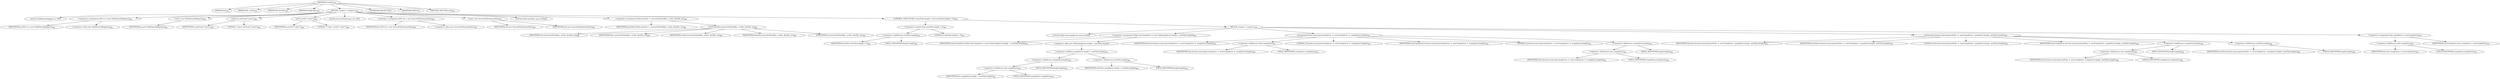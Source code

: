 digraph "scanDir" {  
"898" [label = <(METHOD,scanDir)<SUB>483</SUB>> ]
"42" [label = <(PARAM,this)<SUB>483</SUB>> ]
"899" [label = <(PARAM,File srcDir)<SUB>483</SUB>> ]
"900" [label = <(PARAM,File destDir)<SUB>483</SUB>> ]
"901" [label = <(PARAM,String[] files)<SUB>483</SUB>> ]
"902" [label = <(BLOCK,&lt;empty&gt;,&lt;empty&gt;)<SUB>483</SUB>> ]
"40" [label = <(LOCAL,GlobPatternMapper m: ANY)> ]
"903" [label = <(&lt;operator&gt;.assignment,ANY m = new GlobPatternMapper())<SUB>484</SUB>> ]
"904" [label = <(IDENTIFIER,m,ANY m = new GlobPatternMapper())<SUB>484</SUB>> ]
"905" [label = <(&lt;operator&gt;.alloc,new GlobPatternMapper())<SUB>484</SUB>> ]
"906" [label = <(&lt;init&gt;,new GlobPatternMapper())<SUB>484</SUB>> ]
"39" [label = <(IDENTIFIER,m,new GlobPatternMapper())<SUB>484</SUB>> ]
"907" [label = <(setFrom,setFrom(&quot;*.java&quot;))<SUB>485</SUB>> ]
"908" [label = <(IDENTIFIER,m,setFrom(&quot;*.java&quot;))<SUB>485</SUB>> ]
"909" [label = <(LITERAL,&quot;*.java&quot;,setFrom(&quot;*.java&quot;))<SUB>485</SUB>> ]
"910" [label = <(setTo,setTo(&quot;*.class&quot;))<SUB>486</SUB>> ]
"911" [label = <(IDENTIFIER,m,setTo(&quot;*.class&quot;))<SUB>486</SUB>> ]
"912" [label = <(LITERAL,&quot;*.class&quot;,setTo(&quot;*.class&quot;))<SUB>486</SUB>> ]
"44" [label = <(LOCAL,SourceFileScanner sfs: ANY)> ]
"913" [label = <(&lt;operator&gt;.assignment,ANY sfs = new SourceFileScanner(this))<SUB>487</SUB>> ]
"914" [label = <(IDENTIFIER,sfs,ANY sfs = new SourceFileScanner(this))<SUB>487</SUB>> ]
"915" [label = <(&lt;operator&gt;.alloc,new SourceFileScanner(this))<SUB>487</SUB>> ]
"916" [label = <(&lt;init&gt;,new SourceFileScanner(this))<SUB>487</SUB>> ]
"43" [label = <(IDENTIFIER,sfs,new SourceFileScanner(this))<SUB>487</SUB>> ]
"41" [label = <(IDENTIFIER,this,new SourceFileScanner(this))<SUB>487</SUB>> ]
"917" [label = <(LOCAL,File[] newFiles: java.io.File[])> ]
"918" [label = <(&lt;operator&gt;.assignment,File[] newFiles = restrictAsFiles(files, srcDir, destDir, m))<SUB>488</SUB>> ]
"919" [label = <(IDENTIFIER,newFiles,File[] newFiles = restrictAsFiles(files, srcDir, destDir, m))<SUB>488</SUB>> ]
"920" [label = <(restrictAsFiles,restrictAsFiles(files, srcDir, destDir, m))<SUB>488</SUB>> ]
"921" [label = <(IDENTIFIER,sfs,restrictAsFiles(files, srcDir, destDir, m))<SUB>488</SUB>> ]
"922" [label = <(IDENTIFIER,files,restrictAsFiles(files, srcDir, destDir, m))<SUB>488</SUB>> ]
"923" [label = <(IDENTIFIER,srcDir,restrictAsFiles(files, srcDir, destDir, m))<SUB>488</SUB>> ]
"924" [label = <(IDENTIFIER,destDir,restrictAsFiles(files, srcDir, destDir, m))<SUB>488</SUB>> ]
"925" [label = <(IDENTIFIER,m,restrictAsFiles(files, srcDir, destDir, m))<SUB>488</SUB>> ]
"926" [label = <(CONTROL_STRUCTURE,if (newFiles.length &gt; 0),if (newFiles.length &gt; 0))<SUB>490</SUB>> ]
"927" [label = <(&lt;operator&gt;.greaterThan,newFiles.length &gt; 0)<SUB>490</SUB>> ]
"928" [label = <(&lt;operator&gt;.fieldAccess,newFiles.length)<SUB>490</SUB>> ]
"929" [label = <(IDENTIFIER,newFiles,newFiles.length &gt; 0)<SUB>490</SUB>> ]
"930" [label = <(FIELD_IDENTIFIER,length,length)<SUB>490</SUB>> ]
"931" [label = <(LITERAL,0,newFiles.length &gt; 0)<SUB>490</SUB>> ]
"932" [label = <(BLOCK,&lt;empty&gt;,&lt;empty&gt;)<SUB>490</SUB>> ]
"933" [label = <(LOCAL,File[] newCompileList: java.io.File[])> ]
"934" [label = <(&lt;operator&gt;.assignment,File[] newCompileList = new File[compileList.length + newFiles.length])<SUB>491</SUB>> ]
"935" [label = <(IDENTIFIER,newCompileList,File[] newCompileList = new File[compileList.length + newFiles.length])<SUB>491</SUB>> ]
"936" [label = <(&lt;operator&gt;.alloc,new File[compileList.length + newFiles.length])> ]
"937" [label = <(&lt;operator&gt;.addition,compileList.length + newFiles.length)<SUB>491</SUB>> ]
"938" [label = <(&lt;operator&gt;.fieldAccess,compileList.length)<SUB>491</SUB>> ]
"939" [label = <(&lt;operator&gt;.fieldAccess,this.compileList)<SUB>491</SUB>> ]
"940" [label = <(IDENTIFIER,this,compileList.length + newFiles.length)<SUB>491</SUB>> ]
"941" [label = <(FIELD_IDENTIFIER,compileList,compileList)<SUB>491</SUB>> ]
"942" [label = <(FIELD_IDENTIFIER,length,length)<SUB>491</SUB>> ]
"943" [label = <(&lt;operator&gt;.fieldAccess,newFiles.length)<SUB>492</SUB>> ]
"944" [label = <(IDENTIFIER,newFiles,compileList.length + newFiles.length)<SUB>492</SUB>> ]
"945" [label = <(FIELD_IDENTIFIER,length,length)<SUB>492</SUB>> ]
"946" [label = <(arraycopy,System.arraycopy(compileList, 0, newCompileList, 0, compileList.length))<SUB>493</SUB>> ]
"947" [label = <(IDENTIFIER,System,System.arraycopy(compileList, 0, newCompileList, 0, compileList.length))<SUB>493</SUB>> ]
"948" [label = <(&lt;operator&gt;.fieldAccess,this.compileList)<SUB>493</SUB>> ]
"949" [label = <(IDENTIFIER,this,System.arraycopy(compileList, 0, newCompileList, 0, compileList.length))<SUB>493</SUB>> ]
"950" [label = <(FIELD_IDENTIFIER,compileList,compileList)<SUB>493</SUB>> ]
"951" [label = <(LITERAL,0,System.arraycopy(compileList, 0, newCompileList, 0, compileList.length))<SUB>493</SUB>> ]
"952" [label = <(IDENTIFIER,newCompileList,System.arraycopy(compileList, 0, newCompileList, 0, compileList.length))<SUB>493</SUB>> ]
"953" [label = <(LITERAL,0,System.arraycopy(compileList, 0, newCompileList, 0, compileList.length))<SUB>493</SUB>> ]
"954" [label = <(&lt;operator&gt;.fieldAccess,compileList.length)<SUB>494</SUB>> ]
"955" [label = <(&lt;operator&gt;.fieldAccess,this.compileList)<SUB>494</SUB>> ]
"956" [label = <(IDENTIFIER,this,System.arraycopy(compileList, 0, newCompileList, 0, compileList.length))<SUB>494</SUB>> ]
"957" [label = <(FIELD_IDENTIFIER,compileList,compileList)<SUB>494</SUB>> ]
"958" [label = <(FIELD_IDENTIFIER,length,length)<SUB>494</SUB>> ]
"959" [label = <(arraycopy,System.arraycopy(newFiles, 0, newCompileList, compileList.length, newFiles.length))<SUB>495</SUB>> ]
"960" [label = <(IDENTIFIER,System,System.arraycopy(newFiles, 0, newCompileList, compileList.length, newFiles.length))<SUB>495</SUB>> ]
"961" [label = <(IDENTIFIER,newFiles,System.arraycopy(newFiles, 0, newCompileList, compileList.length, newFiles.length))<SUB>495</SUB>> ]
"962" [label = <(LITERAL,0,System.arraycopy(newFiles, 0, newCompileList, compileList.length, newFiles.length))<SUB>495</SUB>> ]
"963" [label = <(IDENTIFIER,newCompileList,System.arraycopy(newFiles, 0, newCompileList, compileList.length, newFiles.length))<SUB>495</SUB>> ]
"964" [label = <(&lt;operator&gt;.fieldAccess,compileList.length)<SUB>496</SUB>> ]
"965" [label = <(&lt;operator&gt;.fieldAccess,this.compileList)<SUB>496</SUB>> ]
"966" [label = <(IDENTIFIER,this,System.arraycopy(newFiles, 0, newCompileList, compileList.length, newFiles.length))<SUB>496</SUB>> ]
"967" [label = <(FIELD_IDENTIFIER,compileList,compileList)<SUB>496</SUB>> ]
"968" [label = <(FIELD_IDENTIFIER,length,length)<SUB>496</SUB>> ]
"969" [label = <(&lt;operator&gt;.fieldAccess,newFiles.length)<SUB>496</SUB>> ]
"970" [label = <(IDENTIFIER,newFiles,System.arraycopy(newFiles, 0, newCompileList, compileList.length, newFiles.length))<SUB>496</SUB>> ]
"971" [label = <(FIELD_IDENTIFIER,length,length)<SUB>496</SUB>> ]
"972" [label = <(&lt;operator&gt;.assignment,this.compileList = newCompileList)<SUB>497</SUB>> ]
"973" [label = <(&lt;operator&gt;.fieldAccess,this.compileList)<SUB>497</SUB>> ]
"974" [label = <(IDENTIFIER,this,this.compileList = newCompileList)<SUB>497</SUB>> ]
"975" [label = <(FIELD_IDENTIFIER,compileList,compileList)<SUB>497</SUB>> ]
"976" [label = <(IDENTIFIER,newCompileList,this.compileList = newCompileList)<SUB>497</SUB>> ]
"977" [label = <(MODIFIER,PROTECTED)> ]
"978" [label = <(MODIFIER,VIRTUAL)> ]
"979" [label = <(METHOD_RETURN,void)<SUB>483</SUB>> ]
  "898" -> "42" 
  "898" -> "899" 
  "898" -> "900" 
  "898" -> "901" 
  "898" -> "902" 
  "898" -> "977" 
  "898" -> "978" 
  "898" -> "979" 
  "902" -> "40" 
  "902" -> "903" 
  "902" -> "906" 
  "902" -> "907" 
  "902" -> "910" 
  "902" -> "44" 
  "902" -> "913" 
  "902" -> "916" 
  "902" -> "917" 
  "902" -> "918" 
  "902" -> "926" 
  "903" -> "904" 
  "903" -> "905" 
  "906" -> "39" 
  "907" -> "908" 
  "907" -> "909" 
  "910" -> "911" 
  "910" -> "912" 
  "913" -> "914" 
  "913" -> "915" 
  "916" -> "43" 
  "916" -> "41" 
  "918" -> "919" 
  "918" -> "920" 
  "920" -> "921" 
  "920" -> "922" 
  "920" -> "923" 
  "920" -> "924" 
  "920" -> "925" 
  "926" -> "927" 
  "926" -> "932" 
  "927" -> "928" 
  "927" -> "931" 
  "928" -> "929" 
  "928" -> "930" 
  "932" -> "933" 
  "932" -> "934" 
  "932" -> "946" 
  "932" -> "959" 
  "932" -> "972" 
  "934" -> "935" 
  "934" -> "936" 
  "936" -> "937" 
  "937" -> "938" 
  "937" -> "943" 
  "938" -> "939" 
  "938" -> "942" 
  "939" -> "940" 
  "939" -> "941" 
  "943" -> "944" 
  "943" -> "945" 
  "946" -> "947" 
  "946" -> "948" 
  "946" -> "951" 
  "946" -> "952" 
  "946" -> "953" 
  "946" -> "954" 
  "948" -> "949" 
  "948" -> "950" 
  "954" -> "955" 
  "954" -> "958" 
  "955" -> "956" 
  "955" -> "957" 
  "959" -> "960" 
  "959" -> "961" 
  "959" -> "962" 
  "959" -> "963" 
  "959" -> "964" 
  "959" -> "969" 
  "964" -> "965" 
  "964" -> "968" 
  "965" -> "966" 
  "965" -> "967" 
  "969" -> "970" 
  "969" -> "971" 
  "972" -> "973" 
  "972" -> "976" 
  "973" -> "974" 
  "973" -> "975" 
}
